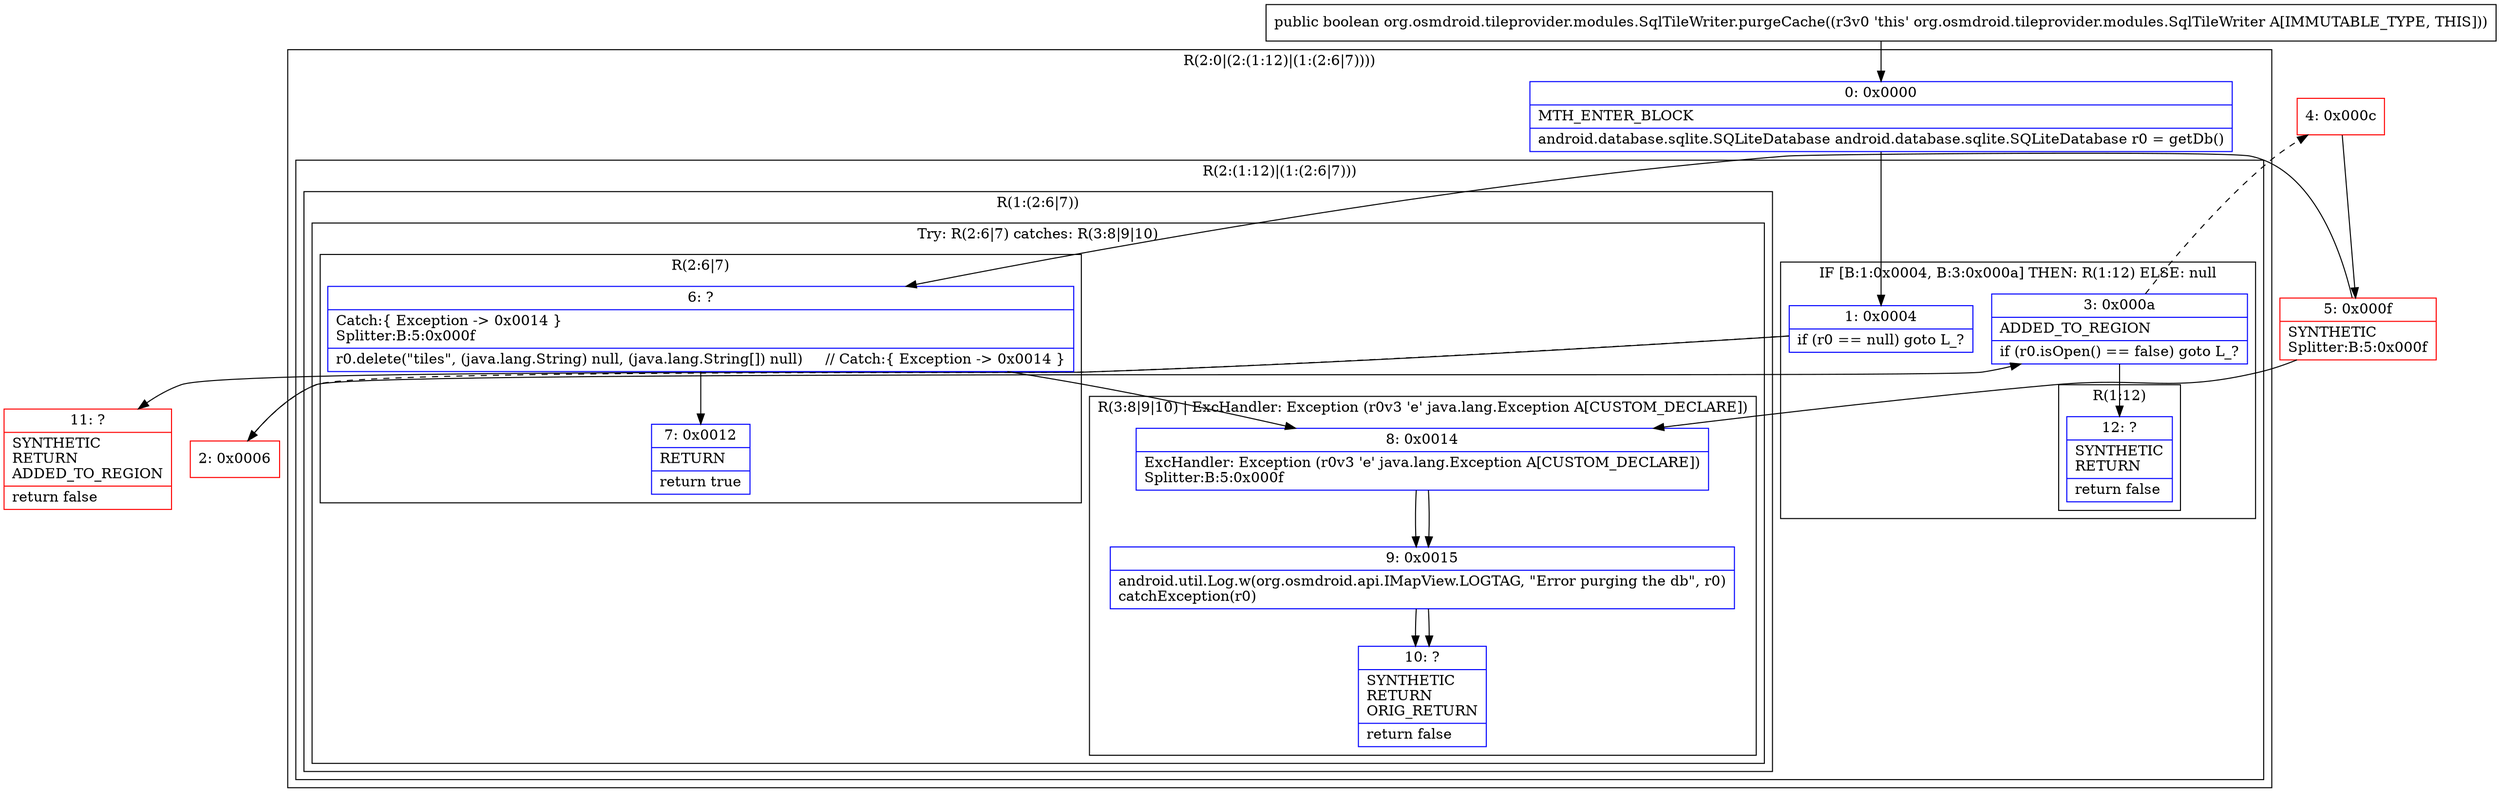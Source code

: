 digraph "CFG fororg.osmdroid.tileprovider.modules.SqlTileWriter.purgeCache()Z" {
subgraph cluster_Region_1315099060 {
label = "R(2:0|(2:(1:12)|(1:(2:6|7))))";
node [shape=record,color=blue];
Node_0 [shape=record,label="{0\:\ 0x0000|MTH_ENTER_BLOCK\l|android.database.sqlite.SQLiteDatabase android.database.sqlite.SQLiteDatabase r0 = getDb()\l}"];
subgraph cluster_Region_1056008342 {
label = "R(2:(1:12)|(1:(2:6|7)))";
node [shape=record,color=blue];
subgraph cluster_IfRegion_2025464075 {
label = "IF [B:1:0x0004, B:3:0x000a] THEN: R(1:12) ELSE: null";
node [shape=record,color=blue];
Node_1 [shape=record,label="{1\:\ 0x0004|if (r0 == null) goto L_?\l}"];
Node_3 [shape=record,label="{3\:\ 0x000a|ADDED_TO_REGION\l|if (r0.isOpen() == false) goto L_?\l}"];
subgraph cluster_Region_1187674055 {
label = "R(1:12)";
node [shape=record,color=blue];
Node_12 [shape=record,label="{12\:\ ?|SYNTHETIC\lRETURN\l|return false\l}"];
}
}
subgraph cluster_Region_1070255257 {
label = "R(1:(2:6|7))";
node [shape=record,color=blue];
subgraph cluster_TryCatchRegion_408328292 {
label = "Try: R(2:6|7) catches: R(3:8|9|10)";
node [shape=record,color=blue];
subgraph cluster_Region_211278530 {
label = "R(2:6|7)";
node [shape=record,color=blue];
Node_6 [shape=record,label="{6\:\ ?|Catch:\{ Exception \-\> 0x0014 \}\lSplitter:B:5:0x000f\l|r0.delete(\"tiles\", (java.lang.String) null, (java.lang.String[]) null)     \/\/ Catch:\{ Exception \-\> 0x0014 \}\l}"];
Node_7 [shape=record,label="{7\:\ 0x0012|RETURN\l|return true\l}"];
}
subgraph cluster_Region_769058336 {
label = "R(3:8|9|10) | ExcHandler: Exception (r0v3 'e' java.lang.Exception A[CUSTOM_DECLARE])\l";
node [shape=record,color=blue];
Node_8 [shape=record,label="{8\:\ 0x0014|ExcHandler: Exception (r0v3 'e' java.lang.Exception A[CUSTOM_DECLARE])\lSplitter:B:5:0x000f\l}"];
Node_9 [shape=record,label="{9\:\ 0x0015|android.util.Log.w(org.osmdroid.api.IMapView.LOGTAG, \"Error purging the db\", r0)\lcatchException(r0)\l}"];
Node_10 [shape=record,label="{10\:\ ?|SYNTHETIC\lRETURN\lORIG_RETURN\l|return false\l}"];
}
}
}
}
}
subgraph cluster_Region_769058336 {
label = "R(3:8|9|10) | ExcHandler: Exception (r0v3 'e' java.lang.Exception A[CUSTOM_DECLARE])\l";
node [shape=record,color=blue];
Node_8 [shape=record,label="{8\:\ 0x0014|ExcHandler: Exception (r0v3 'e' java.lang.Exception A[CUSTOM_DECLARE])\lSplitter:B:5:0x000f\l}"];
Node_9 [shape=record,label="{9\:\ 0x0015|android.util.Log.w(org.osmdroid.api.IMapView.LOGTAG, \"Error purging the db\", r0)\lcatchException(r0)\l}"];
Node_10 [shape=record,label="{10\:\ ?|SYNTHETIC\lRETURN\lORIG_RETURN\l|return false\l}"];
}
Node_2 [shape=record,color=red,label="{2\:\ 0x0006}"];
Node_4 [shape=record,color=red,label="{4\:\ 0x000c}"];
Node_5 [shape=record,color=red,label="{5\:\ 0x000f|SYNTHETIC\lSplitter:B:5:0x000f\l}"];
Node_11 [shape=record,color=red,label="{11\:\ ?|SYNTHETIC\lRETURN\lADDED_TO_REGION\l|return false\l}"];
MethodNode[shape=record,label="{public boolean org.osmdroid.tileprovider.modules.SqlTileWriter.purgeCache((r3v0 'this' org.osmdroid.tileprovider.modules.SqlTileWriter A[IMMUTABLE_TYPE, THIS])) }"];
MethodNode -> Node_0;
Node_0 -> Node_1;
Node_1 -> Node_2[style=dashed];
Node_1 -> Node_11;
Node_3 -> Node_4[style=dashed];
Node_3 -> Node_12;
Node_6 -> Node_7;
Node_6 -> Node_8;
Node_8 -> Node_9;
Node_9 -> Node_10;
Node_8 -> Node_9;
Node_9 -> Node_10;
Node_2 -> Node_3;
Node_4 -> Node_5;
Node_5 -> Node_6;
Node_5 -> Node_8;
}

